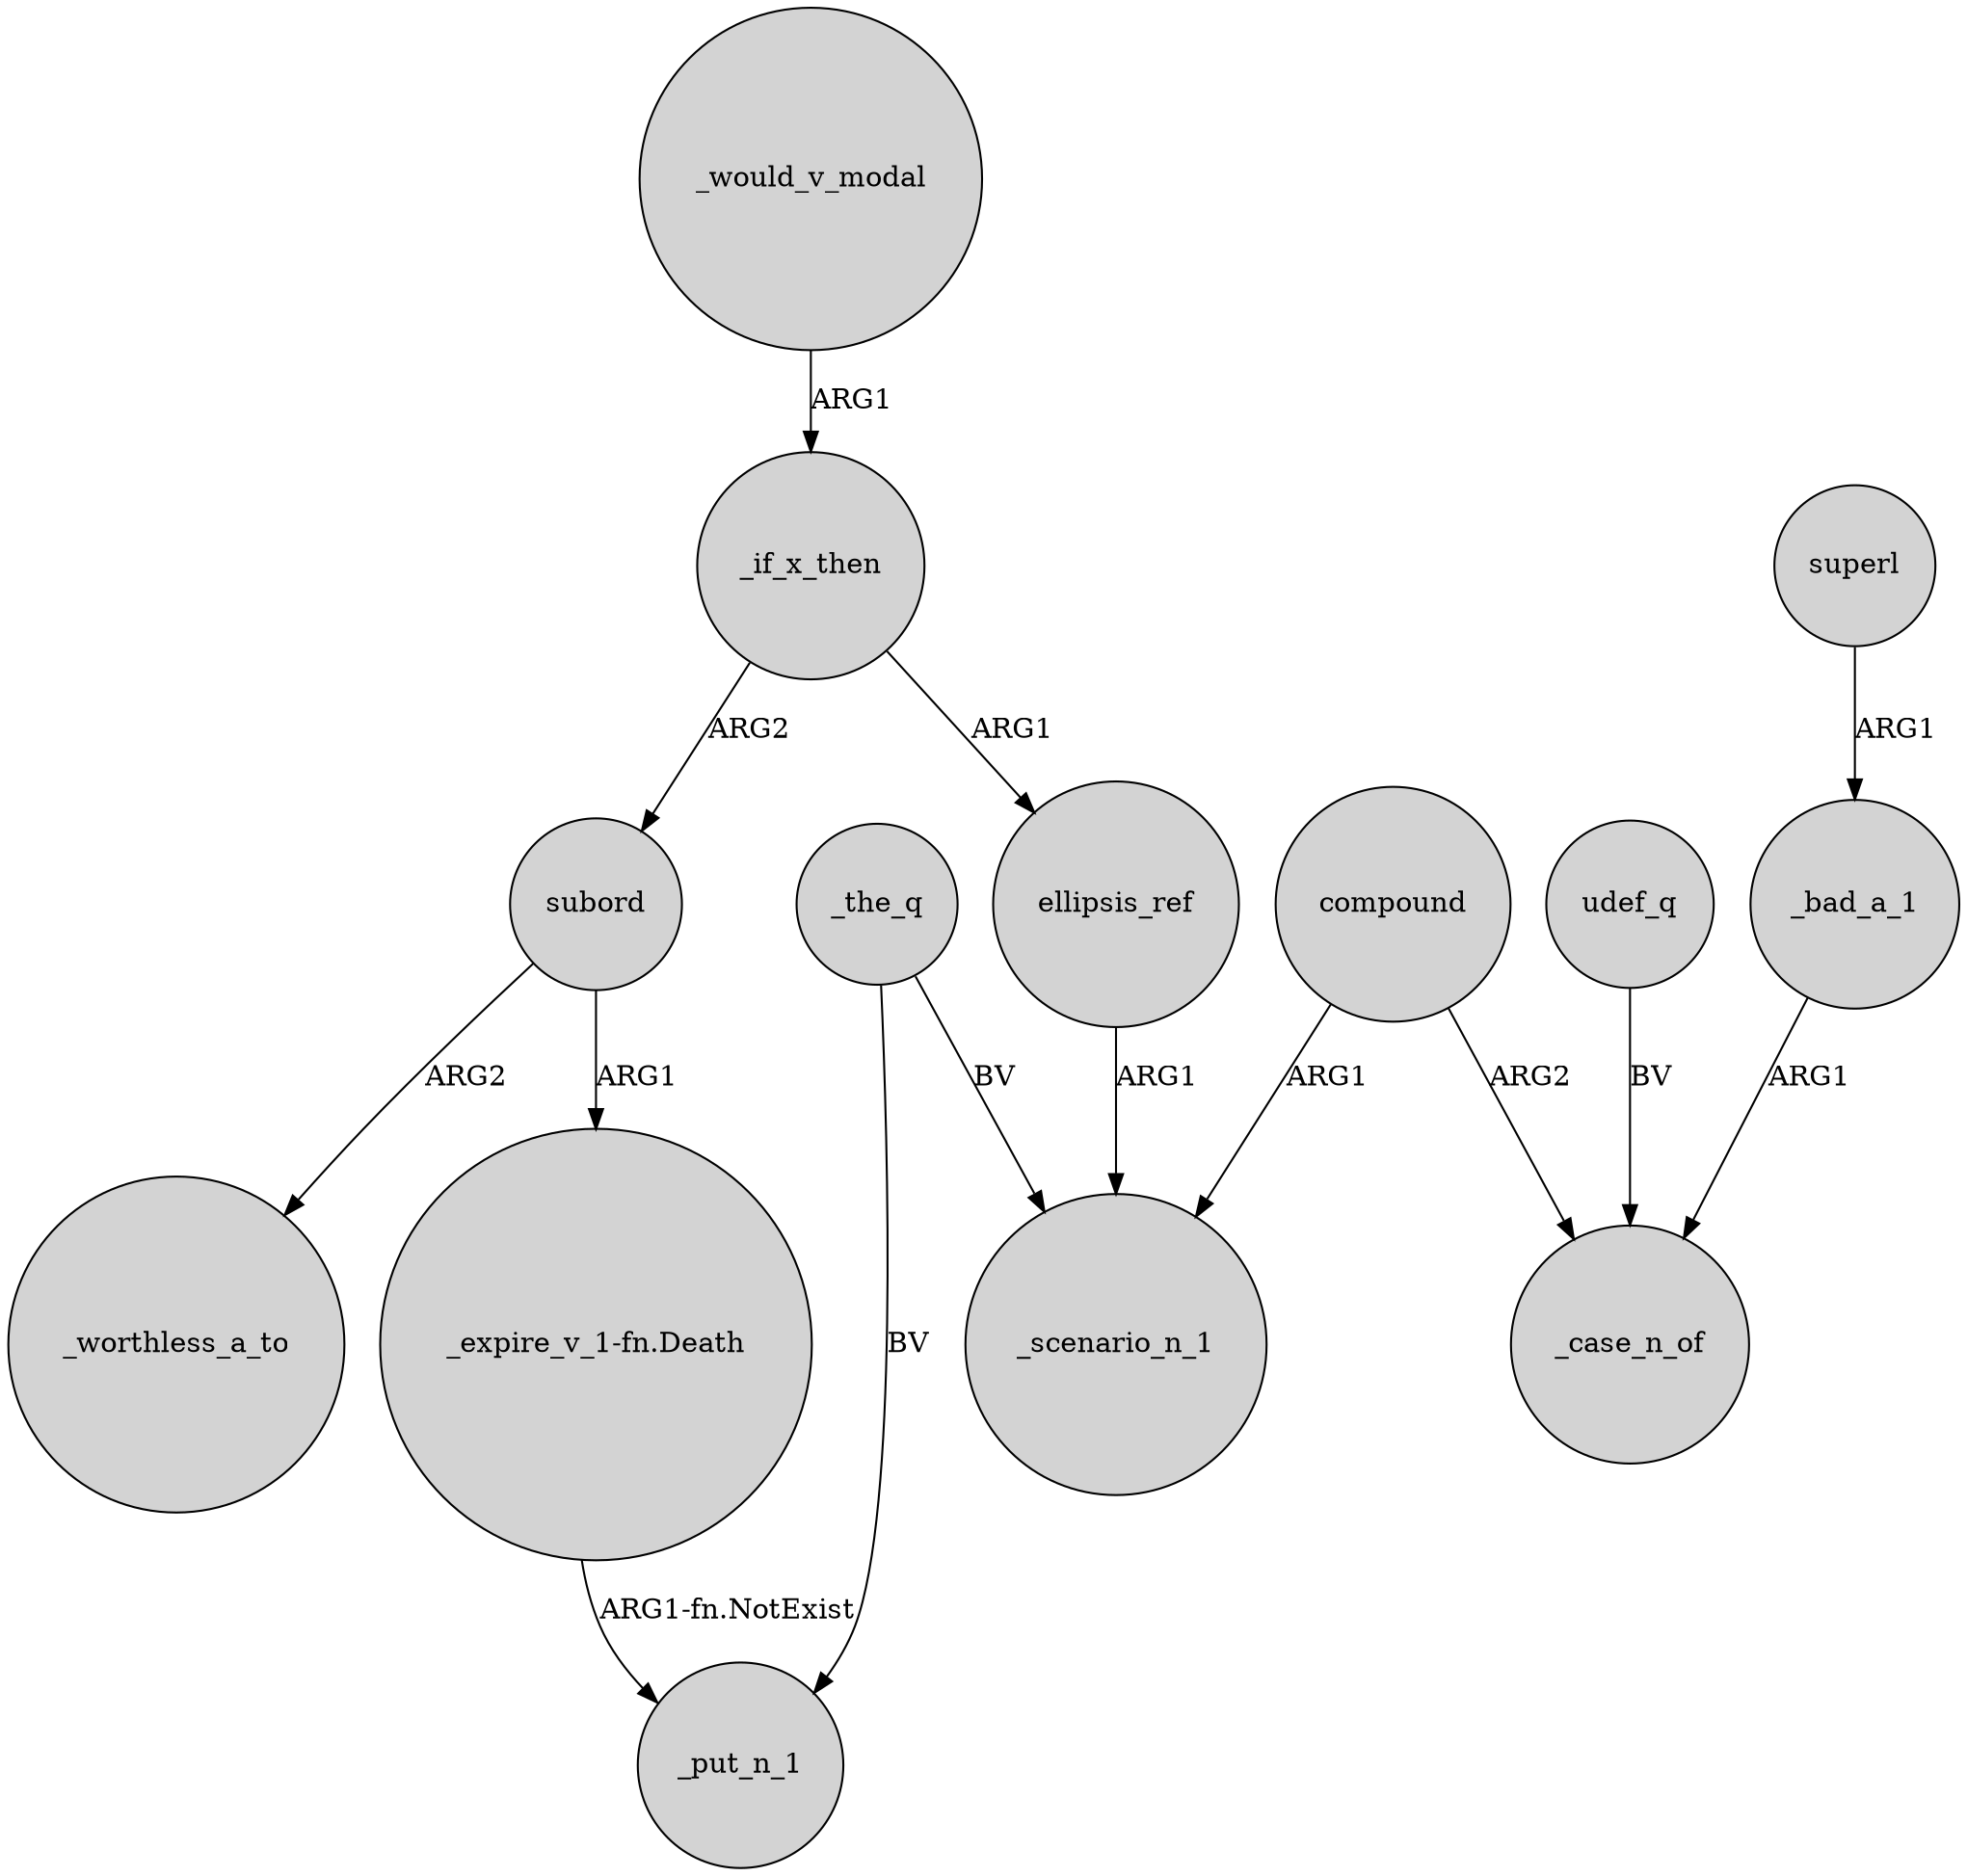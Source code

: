 digraph {
	node [shape=circle style=filled]
	subord -> "_expire_v_1-fn.Death" [label=ARG1]
	_would_v_modal -> _if_x_then [label=ARG1]
	_the_q -> _put_n_1 [label=BV]
	subord -> _worthless_a_to [label=ARG2]
	_if_x_then -> subord [label=ARG2]
	udef_q -> _case_n_of [label=BV]
	ellipsis_ref -> _scenario_n_1 [label=ARG1]
	_the_q -> _scenario_n_1 [label=BV]
	compound -> _scenario_n_1 [label=ARG1]
	_bad_a_1 -> _case_n_of [label=ARG1]
	_if_x_then -> ellipsis_ref [label=ARG1]
	superl -> _bad_a_1 [label=ARG1]
	"_expire_v_1-fn.Death" -> _put_n_1 [label="ARG1-fn.NotExist"]
	compound -> _case_n_of [label=ARG2]
}
